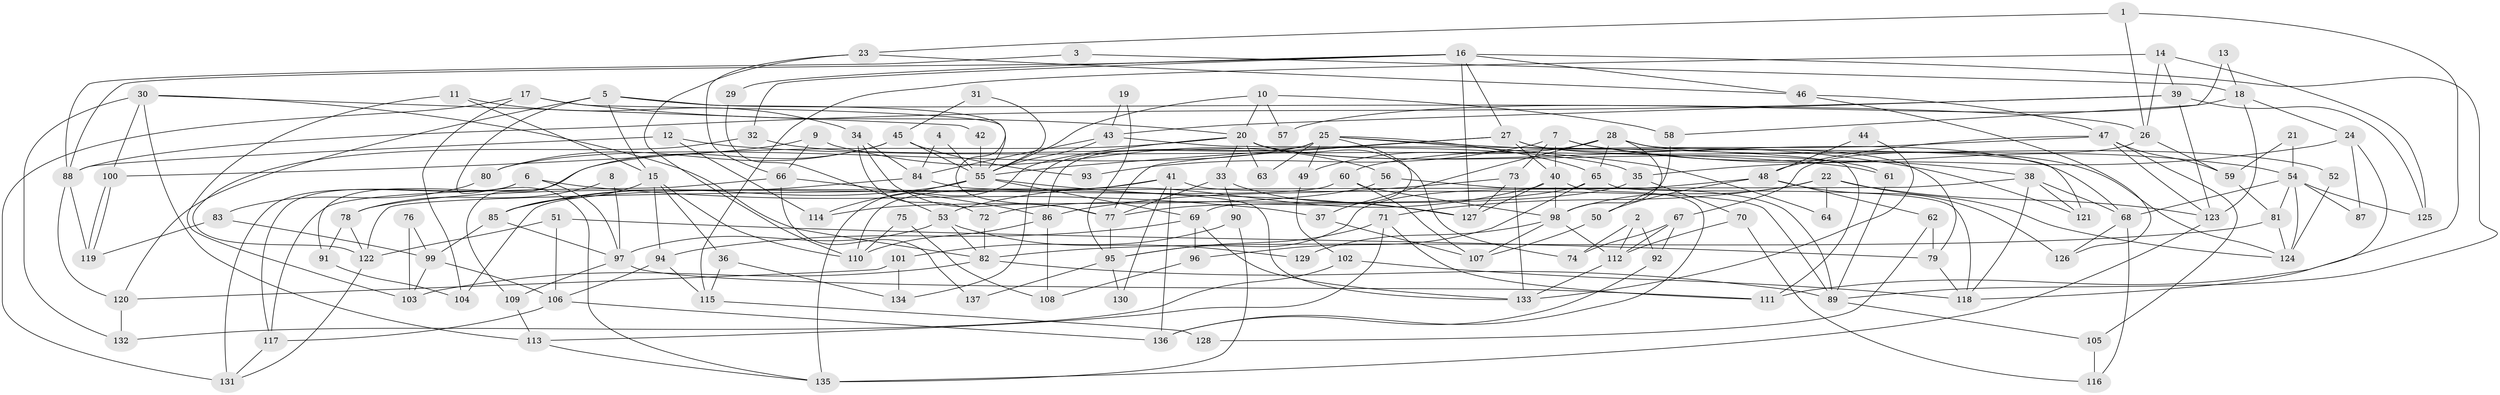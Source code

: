 // Generated by graph-tools (version 1.1) at 2025/35/03/09/25 02:35:58]
// undirected, 137 vertices, 274 edges
graph export_dot {
graph [start="1"]
  node [color=gray90,style=filled];
  1;
  2;
  3;
  4;
  5;
  6;
  7;
  8;
  9;
  10;
  11;
  12;
  13;
  14;
  15;
  16;
  17;
  18;
  19;
  20;
  21;
  22;
  23;
  24;
  25;
  26;
  27;
  28;
  29;
  30;
  31;
  32;
  33;
  34;
  35;
  36;
  37;
  38;
  39;
  40;
  41;
  42;
  43;
  44;
  45;
  46;
  47;
  48;
  49;
  50;
  51;
  52;
  53;
  54;
  55;
  56;
  57;
  58;
  59;
  60;
  61;
  62;
  63;
  64;
  65;
  66;
  67;
  68;
  69;
  70;
  71;
  72;
  73;
  74;
  75;
  76;
  77;
  78;
  79;
  80;
  81;
  82;
  83;
  84;
  85;
  86;
  87;
  88;
  89;
  90;
  91;
  92;
  93;
  94;
  95;
  96;
  97;
  98;
  99;
  100;
  101;
  102;
  103;
  104;
  105;
  106;
  107;
  108;
  109;
  110;
  111;
  112;
  113;
  114;
  115;
  116;
  117;
  118;
  119;
  120;
  121;
  122;
  123;
  124;
  125;
  126;
  127;
  128;
  129;
  130;
  131;
  132;
  133;
  134;
  135;
  136;
  137;
  1 -- 23;
  1 -- 26;
  1 -- 111;
  2 -- 92;
  2 -- 112;
  2 -- 74;
  3 -- 88;
  3 -- 18;
  4 -- 84;
  4 -- 55;
  5 -- 120;
  5 -- 135;
  5 -- 15;
  5 -- 26;
  5 -- 77;
  6 -- 117;
  6 -- 97;
  6 -- 37;
  6 -- 131;
  7 -- 54;
  7 -- 40;
  7 -- 38;
  7 -- 73;
  7 -- 93;
  8 -- 97;
  8 -- 78;
  9 -- 100;
  9 -- 66;
  9 -- 56;
  10 -- 20;
  10 -- 55;
  10 -- 57;
  10 -- 58;
  11 -- 103;
  11 -- 34;
  11 -- 15;
  12 -- 61;
  12 -- 114;
  12 -- 88;
  13 -- 58;
  13 -- 18;
  14 -- 39;
  14 -- 26;
  14 -- 115;
  14 -- 125;
  15 -- 36;
  15 -- 85;
  15 -- 94;
  15 -- 110;
  16 -- 88;
  16 -- 27;
  16 -- 29;
  16 -- 32;
  16 -- 46;
  16 -- 89;
  16 -- 127;
  17 -- 20;
  17 -- 55;
  17 -- 104;
  17 -- 131;
  18 -- 24;
  18 -- 123;
  18 -- 57;
  19 -- 95;
  19 -- 43;
  20 -- 68;
  20 -- 74;
  20 -- 33;
  20 -- 61;
  20 -- 63;
  20 -- 91;
  20 -- 135;
  21 -- 59;
  21 -- 54;
  22 -- 124;
  22 -- 123;
  22 -- 64;
  22 -- 71;
  22 -- 98;
  23 -- 110;
  23 -- 46;
  23 -- 66;
  24 -- 118;
  24 -- 35;
  24 -- 87;
  25 -- 86;
  25 -- 65;
  25 -- 49;
  25 -- 63;
  25 -- 64;
  25 -- 69;
  25 -- 80;
  25 -- 121;
  25 -- 134;
  26 -- 59;
  26 -- 67;
  27 -- 55;
  27 -- 77;
  27 -- 40;
  27 -- 79;
  27 -- 124;
  28 -- 37;
  28 -- 121;
  28 -- 49;
  28 -- 50;
  28 -- 52;
  28 -- 65;
  29 -- 53;
  30 -- 113;
  30 -- 82;
  30 -- 42;
  30 -- 100;
  30 -- 132;
  31 -- 45;
  31 -- 55;
  32 -- 122;
  32 -- 35;
  33 -- 127;
  33 -- 77;
  33 -- 90;
  34 -- 84;
  34 -- 77;
  34 -- 72;
  35 -- 77;
  35 -- 70;
  36 -- 115;
  36 -- 134;
  37 -- 107;
  38 -- 122;
  38 -- 68;
  38 -- 118;
  38 -- 121;
  39 -- 123;
  39 -- 43;
  39 -- 88;
  39 -- 125;
  40 -- 127;
  40 -- 53;
  40 -- 98;
  40 -- 136;
  41 -- 110;
  41 -- 78;
  41 -- 89;
  41 -- 130;
  41 -- 136;
  42 -- 55;
  43 -- 55;
  43 -- 84;
  43 -- 111;
  44 -- 48;
  44 -- 133;
  45 -- 109;
  45 -- 55;
  45 -- 80;
  45 -- 93;
  46 -- 126;
  46 -- 47;
  47 -- 60;
  47 -- 48;
  47 -- 59;
  47 -- 105;
  47 -- 123;
  48 -- 95;
  48 -- 50;
  48 -- 62;
  48 -- 126;
  49 -- 102;
  50 -- 107;
  51 -- 106;
  51 -- 79;
  51 -- 122;
  52 -- 124;
  53 -- 97;
  53 -- 82;
  53 -- 129;
  54 -- 125;
  54 -- 81;
  54 -- 68;
  54 -- 87;
  54 -- 124;
  55 -- 127;
  55 -- 69;
  55 -- 85;
  55 -- 114;
  56 -- 89;
  56 -- 114;
  58 -- 98;
  59 -- 81;
  60 -- 98;
  60 -- 107;
  60 -- 104;
  61 -- 89;
  62 -- 79;
  62 -- 128;
  65 -- 72;
  65 -- 96;
  65 -- 118;
  66 -- 117;
  66 -- 86;
  66 -- 137;
  67 -- 112;
  67 -- 74;
  67 -- 92;
  68 -- 116;
  68 -- 126;
  69 -- 94;
  69 -- 96;
  69 -- 133;
  70 -- 116;
  70 -- 112;
  71 -- 111;
  71 -- 95;
  71 -- 113;
  72 -- 82;
  73 -- 133;
  73 -- 86;
  73 -- 127;
  75 -- 108;
  75 -- 110;
  76 -- 103;
  76 -- 99;
  77 -- 95;
  78 -- 91;
  78 -- 122;
  79 -- 118;
  80 -- 83;
  81 -- 82;
  81 -- 124;
  82 -- 89;
  82 -- 103;
  83 -- 119;
  83 -- 99;
  84 -- 133;
  84 -- 85;
  85 -- 97;
  85 -- 99;
  86 -- 108;
  86 -- 110;
  88 -- 119;
  88 -- 120;
  89 -- 105;
  90 -- 101;
  90 -- 135;
  91 -- 104;
  92 -- 136;
  94 -- 106;
  94 -- 115;
  95 -- 130;
  95 -- 137;
  96 -- 108;
  97 -- 111;
  97 -- 109;
  98 -- 107;
  98 -- 112;
  98 -- 129;
  99 -- 103;
  99 -- 106;
  100 -- 119;
  100 -- 119;
  101 -- 120;
  101 -- 134;
  102 -- 118;
  102 -- 132;
  105 -- 116;
  106 -- 136;
  106 -- 117;
  109 -- 113;
  112 -- 133;
  113 -- 135;
  115 -- 128;
  117 -- 131;
  120 -- 132;
  122 -- 131;
  123 -- 135;
}
